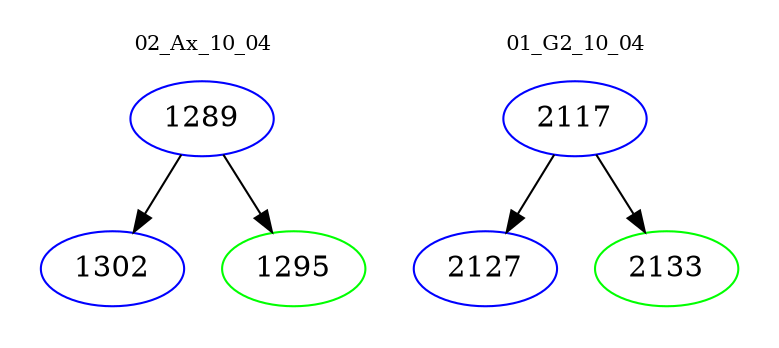 digraph{
subgraph cluster_0 {
color = white
label = "02_Ax_10_04";
fontsize=10;
T0_1289 [label="1289", color="blue"]
T0_1289 -> T0_1302 [color="black"]
T0_1302 [label="1302", color="blue"]
T0_1289 -> T0_1295 [color="black"]
T0_1295 [label="1295", color="green"]
}
subgraph cluster_1 {
color = white
label = "01_G2_10_04";
fontsize=10;
T1_2117 [label="2117", color="blue"]
T1_2117 -> T1_2127 [color="black"]
T1_2127 [label="2127", color="blue"]
T1_2117 -> T1_2133 [color="black"]
T1_2133 [label="2133", color="green"]
}
}
